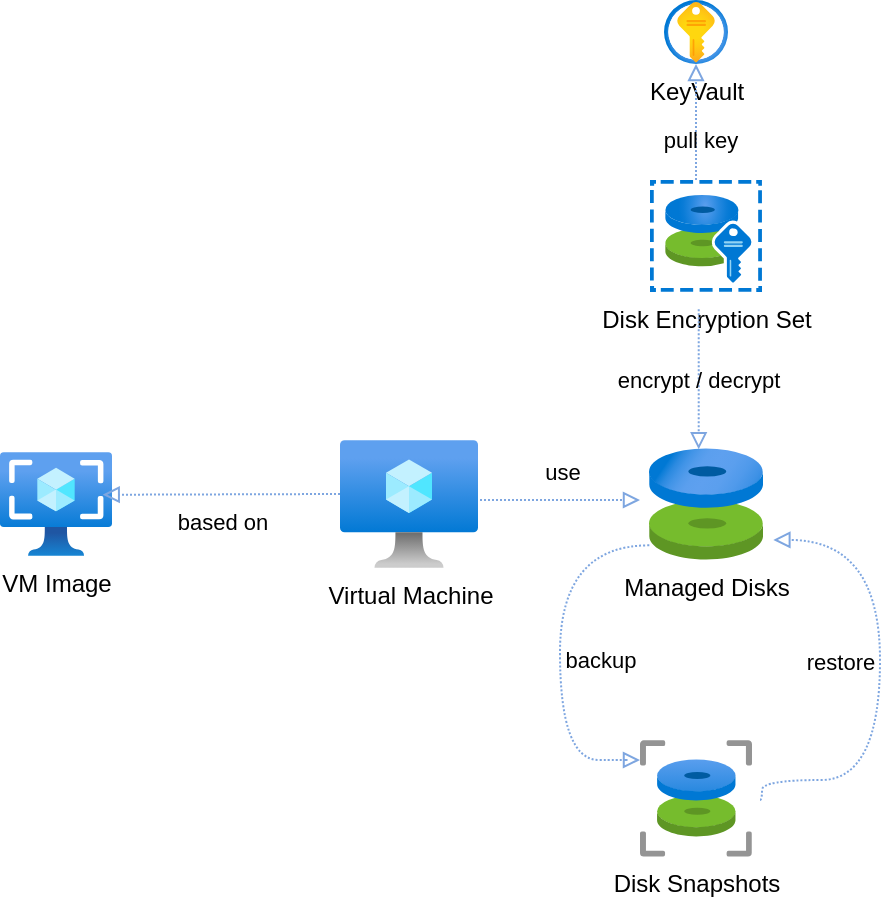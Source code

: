 <mxfile version="18.0.1" type="device" pages="7"><diagram id="AlJFwOoqN8zSp_zuk-aH" name="Machines &amp; Disks"><mxGraphModel dx="1102" dy="745" grid="1" gridSize="10" guides="1" tooltips="1" connect="1" arrows="1" fold="1" page="1" pageScale="1" pageWidth="827" pageHeight="1169" math="0" shadow="0"><root><mxCell id="0"/><mxCell id="1" parent="0"/><mxCell id="hnCvNbX3nzAIHAS6JhP3-1" value="Virtual Machine" style="aspect=fixed;html=1;points=[];align=center;image;fontSize=12;image=img/lib/azure2/compute/Virtual_Machine.svg;labelBackgroundColor=none;" vertex="1" parent="1"><mxGeometry x="230" y="330" width="69" height="64" as="geometry"/></mxCell><mxCell id="hnCvNbX3nzAIHAS6JhP3-2" value="Managed Disks" style="aspect=fixed;html=1;points=[];align=center;image;fontSize=12;image=img/lib/azure2/compute/Disks.svg;labelBackgroundColor=none;" vertex="1" parent="1"><mxGeometry x="384.5" y="334" width="57.0" height="56.0" as="geometry"/></mxCell><mxCell id="hnCvNbX3nzAIHAS6JhP3-3" value="Disk Snapshots" style="aspect=fixed;html=1;points=[];align=center;image;fontSize=12;image=img/lib/azure2/compute/Disks_Snapshots.svg;labelBackgroundColor=none;" vertex="1" parent="1"><mxGeometry x="380" y="480" width="56" height="58.47" as="geometry"/></mxCell><mxCell id="hnCvNbX3nzAIHAS6JhP3-4" value="VM Image" style="aspect=fixed;html=1;points=[];align=center;image;fontSize=12;image=img/lib/azure2/compute/Images.svg;labelBackgroundColor=none;" vertex="1" parent="1"><mxGeometry x="60" y="336.035" width="56" height="51.93" as="geometry"/></mxCell><mxCell id="hnCvNbX3nzAIHAS6JhP3-5" value="Disk Encryption Set" style="aspect=fixed;html=1;points=[];align=center;image;fontSize=12;image=img/lib/azure2/compute/Disk_Encryption_Sets.svg;labelBackgroundColor=none;" vertex="1" parent="1"><mxGeometry x="385" y="200" width="56" height="56" as="geometry"/></mxCell><mxCell id="p9rpUkNyCRN6HEzpy4bM-1" value="KeyVault" style="aspect=fixed;html=1;points=[];align=center;image;fontSize=12;image=img/lib/azure2/security/Key_Vaults.svg;labelBackgroundColor=none;" vertex="1" parent="1"><mxGeometry x="392" y="110" width="32" height="32" as="geometry"/></mxCell><mxCell id="p9rpUkNyCRN6HEzpy4bM-2" value="use" style="endArrow=block;html=1;rounded=0;dashed=1;labelBackgroundColor=none;strokeColor=#7EA6E0;endFill=0;dashPattern=1 1;" edge="1" parent="1"><mxGeometry x="0.007" y="14" width="50" height="50" relative="1" as="geometry"><mxPoint x="300" y="360" as="sourcePoint"/><mxPoint x="380" y="360" as="targetPoint"/><mxPoint as="offset"/></mxGeometry></mxCell><mxCell id="p9rpUkNyCRN6HEzpy4bM-3" value="based on" style="endArrow=block;html=1;rounded=0;dashed=1;labelBackgroundColor=none;strokeColor=#7EA6E0;entryX=0.917;entryY=0.411;entryDx=0;entryDy=0;entryPerimeter=0;endFill=0;dashPattern=1 1;" edge="1" parent="1" target="hnCvNbX3nzAIHAS6JhP3-4"><mxGeometry x="0.007" y="14" width="50" height="50" relative="1" as="geometry"><mxPoint x="230" y="357" as="sourcePoint"/><mxPoint x="395.355" y="363.992" as="targetPoint"/><mxPoint as="offset"/></mxGeometry></mxCell><mxCell id="p9rpUkNyCRN6HEzpy4bM-4" value="backup" style="endArrow=block;html=1;rounded=0;dashed=1;labelBackgroundColor=none;strokeColor=#7EA6E0;endFill=0;dashPattern=1 1;exitX=0.003;exitY=0.869;exitDx=0;exitDy=0;exitPerimeter=0;edgeStyle=orthogonalEdgeStyle;curved=1;" edge="1" parent="1" source="hnCvNbX3nzAIHAS6JhP3-2"><mxGeometry x="0.062" y="20" width="50" height="50" relative="1" as="geometry"><mxPoint x="310" y="370" as="sourcePoint"/><mxPoint x="380" y="490" as="targetPoint"/><mxPoint as="offset"/><Array as="points"><mxPoint x="340" y="383"/><mxPoint x="340" y="490"/><mxPoint x="379" y="490"/></Array></mxGeometry></mxCell><mxCell id="p9rpUkNyCRN6HEzpy4bM-6" value="restore" style="endArrow=block;html=1;rounded=0;dashed=1;labelBackgroundColor=none;strokeColor=#7EA6E0;endFill=0;dashPattern=1 1;edgeStyle=orthogonalEdgeStyle;curved=1;entryX=1.091;entryY=0.821;entryDx=0;entryDy=0;entryPerimeter=0;" edge="1" parent="1" target="hnCvNbX3nzAIHAS6JhP3-2"><mxGeometry x="0.062" y="20" width="50" height="50" relative="1" as="geometry"><mxPoint x="440" y="510" as="sourcePoint"/><mxPoint x="390" y="500" as="targetPoint"/><mxPoint as="offset"/><Array as="points"><mxPoint x="441" y="500"/><mxPoint x="500" y="500"/><mxPoint x="500" y="380"/></Array></mxGeometry></mxCell><mxCell id="p9rpUkNyCRN6HEzpy4bM-7" value="encrypt / decrypt" style="endArrow=block;html=1;rounded=0;dashed=1;labelBackgroundColor=none;strokeColor=#7EA6E0;endFill=0;dashPattern=1 1;exitX=0.435;exitY=1.155;exitDx=0;exitDy=0;exitPerimeter=0;entryX=0.436;entryY=0.012;entryDx=0;entryDy=0;entryPerimeter=0;" edge="1" parent="1" source="hnCvNbX3nzAIHAS6JhP3-5" target="hnCvNbX3nzAIHAS6JhP3-2"><mxGeometry x="0.009" width="50" height="50" relative="1" as="geometry"><mxPoint x="310" y="370" as="sourcePoint"/><mxPoint x="390" y="370" as="targetPoint"/><mxPoint as="offset"/></mxGeometry></mxCell><mxCell id="p9rpUkNyCRN6HEzpy4bM-8" value="pull key" style="endArrow=block;html=1;rounded=0;dashed=1;labelBackgroundColor=none;strokeColor=#7EA6E0;endFill=0;dashPattern=1 1;" edge="1" parent="1" target="p9rpUkNyCRN6HEzpy4bM-1"><mxGeometry x="-0.31" y="-2" width="50" height="50" relative="1" as="geometry"><mxPoint x="408" y="200" as="sourcePoint"/><mxPoint x="419.352" y="344.672" as="targetPoint"/><mxPoint as="offset"/></mxGeometry></mxCell></root></mxGraphModel></diagram><diagram id="hPOF9P4C76UPK2ioMCcm" name="VMSS"><mxGraphModel dx="1102" dy="745" grid="1" gridSize="10" guides="1" tooltips="1" connect="1" arrows="1" fold="1" page="1" pageScale="1" pageWidth="827" pageHeight="1169" math="0" shadow="0"><root><mxCell id="MSSyYB8Ju-lk_l0VlIaj-0"/><mxCell id="MSSyYB8Ju-lk_l0VlIaj-1" parent="MSSyYB8Ju-lk_l0VlIaj-0"/><mxCell id="rBdqpT-B_3Ch8QZ4KaXC-1" value="" style="rounded=1;whiteSpace=wrap;html=1;labelBackgroundColor=none;" vertex="1" parent="MSSyYB8Ju-lk_l0VlIaj-1"><mxGeometry x="255" y="280" width="310" height="190" as="geometry"/></mxCell><mxCell id="rBdqpT-B_3Ch8QZ4KaXC-0" value="Virtiual Machine Scale Set" style="aspect=fixed;html=1;points=[];align=center;image;fontSize=12;image=img/lib/azure2/compute/VM_Scale_Sets.svg;labelBackgroundColor=none;" vertex="1" parent="MSSyYB8Ju-lk_l0VlIaj-1"><mxGeometry x="380" y="260" width="68" height="68" as="geometry"/></mxCell><mxCell id="rBdqpT-B_3Ch8QZ4KaXC-2" value="" style="aspect=fixed;html=1;points=[];align=center;image;fontSize=12;image=img/lib/azure2/compute/Virtual_Machine.svg;labelBackgroundColor=none;" vertex="1" parent="MSSyYB8Ju-lk_l0VlIaj-1"><mxGeometry x="300" y="380" width="32" height="29.68" as="geometry"/></mxCell><mxCell id="rBdqpT-B_3Ch8QZ4KaXC-3" value="" style="aspect=fixed;html=1;points=[];align=center;image;fontSize=12;image=img/lib/azure2/compute/Virtual_Machine.svg;labelBackgroundColor=none;" vertex="1" parent="MSSyYB8Ju-lk_l0VlIaj-1"><mxGeometry x="348" y="380" width="32" height="29.68" as="geometry"/></mxCell><mxCell id="rBdqpT-B_3Ch8QZ4KaXC-4" value="" style="aspect=fixed;html=1;points=[];align=center;image;fontSize=12;image=img/lib/azure2/compute/Virtual_Machine.svg;labelBackgroundColor=none;" vertex="1" parent="MSSyYB8Ju-lk_l0VlIaj-1"><mxGeometry x="397.5" y="380" width="32" height="29.68" as="geometry"/></mxCell><mxCell id="rBdqpT-B_3Ch8QZ4KaXC-5" value="" style="aspect=fixed;html=1;points=[];align=center;image;fontSize=12;image=img/lib/azure2/compute/Virtual_Machine.svg;labelBackgroundColor=none;" vertex="1" parent="MSSyYB8Ju-lk_l0VlIaj-1"><mxGeometry x="448" y="380" width="32" height="29.68" as="geometry"/></mxCell><mxCell id="rBdqpT-B_3Ch8QZ4KaXC-6" value="" style="aspect=fixed;html=1;points=[];align=center;image;fontSize=12;image=img/lib/azure2/compute/Virtual_Machine.svg;labelBackgroundColor=none;" vertex="1" parent="MSSyYB8Ju-lk_l0VlIaj-1"><mxGeometry x="500" y="380" width="32" height="29.68" as="geometry"/></mxCell><mxCell id="rBdqpT-B_3Ch8QZ4KaXC-7" value="" style="rounded=0;whiteSpace=wrap;html=1;labelBackgroundColor=none;gradientColor=#ffffff;gradientDirection=west;glass=0;opacity=75;strokeColor=none;" vertex="1" parent="MSSyYB8Ju-lk_l0VlIaj-1"><mxGeometry x="491" y="364.84" width="50" height="60" as="geometry"/></mxCell><mxCell id="rBdqpT-B_3Ch8QZ4KaXC-8" value="" style="rounded=0;whiteSpace=wrap;html=1;labelBackgroundColor=none;gradientColor=#ffffff;gradientDirection=west;glass=0;opacity=50;strokeColor=none;" vertex="1" parent="MSSyYB8Ju-lk_l0VlIaj-1"><mxGeometry x="439" y="364.84" width="50" height="60" as="geometry"/></mxCell><mxCell id="rBdqpT-B_3Ch8QZ4KaXC-9" value="" style="rounded=0;whiteSpace=wrap;html=1;labelBackgroundColor=none;gradientColor=#ffffff;gradientDirection=west;glass=0;opacity=25;strokeColor=none;" vertex="1" parent="MSSyYB8Ju-lk_l0VlIaj-1"><mxGeometry x="389" y="364.84" width="50" height="60" as="geometry"/></mxCell></root></mxGraphModel></diagram><diagram id="dVQkx0MImiXxsRLKcVAS" name="Seite-2"><mxGraphModel dx="1102" dy="745" grid="1" gridSize="10" guides="1" tooltips="1" connect="1" arrows="1" fold="1" page="1" pageScale="1" pageWidth="827" pageHeight="1169" math="0" shadow="0"><root><mxCell id="al85wEkAMAt-F4a5yZT2-0"/><mxCell id="al85wEkAMAt-F4a5yZT2-1" parent="al85wEkAMAt-F4a5yZT2-0"/><mxCell id="BIHXUz1o1aEnXnlqsDiv-0" value="Corporate Network" style="rounded=0;whiteSpace=wrap;html=1;fillColor=none;verticalAlign=top;" parent="al85wEkAMAt-F4a5yZT2-1" vertex="1"><mxGeometry x="35" y="140" width="210" height="280" as="geometry"/></mxCell><mxCell id="al85wEkAMAt-F4a5yZT2-3" value="Azure Network" style="rounded=0;whiteSpace=wrap;html=1;fillColor=none;verticalAlign=top;" parent="al85wEkAMAt-F4a5yZT2-1" vertex="1"><mxGeometry x="420" y="140" width="340" height="280" as="geometry"/></mxCell><mxCell id="al85wEkAMAt-F4a5yZT2-5" value="Corporate&lt;br&gt;Servers" style="aspect=fixed;html=1;points=[];align=center;image;fontSize=12;image=img/lib/azure2/general/Server_Farm.svg;fillColor=none;" parent="al85wEkAMAt-F4a5yZT2-1" vertex="1"><mxGeometry x="563.5" y="270" width="44" height="44" as="geometry"/></mxCell><mxCell id="cFOURKlUTQitixgSGyvb-0" value="VNet A" style="rounded=1;whiteSpace=wrap;html=1;dashed=1;arcSize=0;labelPosition=center;verticalLabelPosition=bottom;align=center;verticalAlign=top;dashPattern=1 1;strokeColor=#7EA6E0;strokeWidth=2;" parent="al85wEkAMAt-F4a5yZT2-1" vertex="1"><mxGeometry x="480" y="210" width="240" height="150" as="geometry"/></mxCell><mxCell id="cFOURKlUTQitixgSGyvb-1" value="" style="aspect=fixed;html=1;points=[];align=center;image;fontSize=12;image=img/lib/azure2/networking/Virtual_Networks.svg;imageBackground=#ffffff;" parent="al85wEkAMAt-F4a5yZT2-1" vertex="1"><mxGeometry x="670" y="200" width="33.5" height="20" as="geometry"/></mxCell><mxCell id="cFOURKlUTQitixgSGyvb-2" value="Subnet A1" style="rounded=0;whiteSpace=wrap;html=1;dashed=1;verticalAlign=top;labelPosition=center;verticalLabelPosition=bottom;align=center;fillColor=#f5f5f5;strokeColor=#666666;fontColor=#333333;" parent="al85wEkAMAt-F4a5yZT2-1" vertex="1"><mxGeometry x="583.5" y="235" width="120" height="90" as="geometry"/></mxCell><mxCell id="cFOURKlUTQitixgSGyvb-3" value="Virtual Machine" style="aspect=fixed;html=1;points=[];align=center;image;fontSize=12;image=img/lib/azure2/compute/Virtual_Machine.svg;dashed=1;dashPattern=1 1;strokeColor=#7EA6E0;strokeWidth=2;labelBorderColor=none;labelBackgroundColor=none;" parent="al85wEkAMAt-F4a5yZT2-1" vertex="1"><mxGeometry x="626.64" y="264.36" width="33.72" height="31.27" as="geometry"/></mxCell><mxCell id="cFOURKlUTQitixgSGyvb-5" value="VPN Gateway" style="aspect=fixed;html=1;points=[];align=center;image;fontSize=12;image=img/lib/mscae/VPN_Gateway.svg;fillColor=none;" parent="al85wEkAMAt-F4a5yZT2-1" vertex="1"><mxGeometry x="460" y="260.55" width="35" height="38.89" as="geometry"/></mxCell><mxCell id="cFOURKlUTQitixgSGyvb-13" value="" style="endArrow=classic;html=1;strokeWidth=1;startArrow=classic;startFill=1;exitX=0.99;exitY=0.723;exitDx=0;exitDy=0;exitPerimeter=0;" parent="al85wEkAMAt-F4a5yZT2-1" source="M4kaKL9a9OXUqXt6ByA4-2" edge="1"><mxGeometry width="50" height="50" relative="1" as="geometry"><mxPoint x="200" y="251" as="sourcePoint"/><mxPoint x="460" y="288" as="targetPoint"/><Array as="points"/></mxGeometry></mxCell><mxCell id="cFOURKlUTQitixgSGyvb-15" value="S2S VPN Tunnel" style="aspect=fixed;perimeter=ellipsePerimeter;html=1;align=center;shadow=0;dashed=0;spacingTop=3;image;image=img/lib/active_directory/tunnel.svg;fillColor=#999999;verticalAlign=bottom;labelPosition=center;verticalLabelPosition=top;" parent="al85wEkAMAt-F4a5yZT2-1" vertex="1"><mxGeometry x="311" y="283" width="50" height="10" as="geometry"/></mxCell><mxCell id="cFOURKlUTQitixgSGyvb-25" value="" style="aspect=fixed;perimeter=ellipsePerimeter;html=1;align=center;shadow=0;dashed=0;spacingTop=3;image;image=img/lib/active_directory/internet_cloud.svg;fillColor=#999999;" parent="al85wEkAMAt-F4a5yZT2-1" vertex="1"><mxGeometry x="311" y="220" width="50" height="31.5" as="geometry"/></mxCell><mxCell id="M4kaKL9a9OXUqXt6ByA4-0" value="Corporate Servers" style="aspect=fixed;html=1;points=[];align=center;image;fontSize=12;image=img/lib/azure2/general/Server_Farm.svg;fillColor=#999999;" parent="al85wEkAMAt-F4a5yZT2-1" vertex="1"><mxGeometry x="118.14" y="308" width="52" height="52" as="geometry"/></mxCell><mxCell id="M4kaKL9a9OXUqXt6ByA4-1" value="Coporate Users" style="aspect=fixed;html=1;points=[];align=center;image;fontSize=12;image=img/lib/azure2/identity/Groups.svg;fillColor=#999999;" parent="al85wEkAMAt-F4a5yZT2-1" vertex="1"><mxGeometry x="118.14" y="184" width="43.71" height="36" as="geometry"/></mxCell><mxCell id="M4kaKL9a9OXUqXt6ByA4-2" value="Corporate Gateway" style="aspect=fixed;html=1;points=[];align=center;image;fontSize=12;image=img/lib/mscae/VPN_Gateway.svg;fillColor=none;" parent="al85wEkAMAt-F4a5yZT2-1" vertex="1"><mxGeometry x="230" y="260.55" width="35" height="38.89" as="geometry"/></mxCell></root></mxGraphModel></diagram><diagram id="wLcxKhwAZbDCIShOAtGZ" name="Seite-3"><mxGraphModel dx="1102" dy="745" grid="1" gridSize="10" guides="1" tooltips="1" connect="1" arrows="1" fold="1" page="1" pageScale="1" pageWidth="827" pageHeight="1169" math="0" shadow="0"><root><mxCell id="jI1IncW3UWcbACFL8NrH-0"/><mxCell id="jI1IncW3UWcbACFL8NrH-1" parent="jI1IncW3UWcbACFL8NrH-0"/><mxCell id="jI1IncW3UWcbACFL8NrH-2" value="" style="endArrow=classic;html=1;strokeWidth=1;edgeStyle=orthogonalEdgeStyle;startArrow=classic;startFill=1;entryX=0;entryY=0.838;entryDx=0;entryDy=0;entryPerimeter=0;" parent="jI1IncW3UWcbACFL8NrH-1" target="jI1IncW3UWcbACFL8NrH-9" edge="1"><mxGeometry width="50" height="50" relative="1" as="geometry"><mxPoint x="140" y="330" as="sourcePoint"/><mxPoint x="410" y="355" as="targetPoint"/><Array as="points"><mxPoint x="300" y="330"/><mxPoint x="300" y="289"/></Array></mxGeometry></mxCell><mxCell id="jI1IncW3UWcbACFL8NrH-3" value="Azure Network" style="rounded=0;whiteSpace=wrap;html=1;fillColor=none;verticalAlign=top;" parent="jI1IncW3UWcbACFL8NrH-1" vertex="1"><mxGeometry x="360" y="140" width="340" height="280" as="geometry"/></mxCell><mxCell id="jI1IncW3UWcbACFL8NrH-4" value="Corporate&lt;br&gt;Servers" style="aspect=fixed;html=1;points=[];align=center;image;fontSize=12;image=img/lib/azure2/general/Server_Farm.svg;fillColor=none;" parent="jI1IncW3UWcbACFL8NrH-1" vertex="1"><mxGeometry x="503.5" y="270" width="44" height="44" as="geometry"/></mxCell><mxCell id="jI1IncW3UWcbACFL8NrH-5" value="VNet A" style="rounded=1;whiteSpace=wrap;html=1;dashed=1;arcSize=0;labelPosition=center;verticalLabelPosition=bottom;align=center;verticalAlign=top;dashPattern=1 1;strokeColor=#7EA6E0;strokeWidth=2;" parent="jI1IncW3UWcbACFL8NrH-1" vertex="1"><mxGeometry x="420" y="210" width="240" height="150" as="geometry"/></mxCell><mxCell id="jI1IncW3UWcbACFL8NrH-6" value="" style="aspect=fixed;html=1;points=[];align=center;image;fontSize=12;image=img/lib/azure2/networking/Virtual_Networks.svg;imageBackground=#ffffff;" parent="jI1IncW3UWcbACFL8NrH-1" vertex="1"><mxGeometry x="610" y="200" width="33.5" height="20" as="geometry"/></mxCell><mxCell id="jI1IncW3UWcbACFL8NrH-7" value="Subnet A1" style="rounded=0;whiteSpace=wrap;html=1;dashed=1;verticalAlign=top;labelPosition=center;verticalLabelPosition=bottom;align=center;fillColor=#f5f5f5;strokeColor=#666666;fontColor=#333333;" parent="jI1IncW3UWcbACFL8NrH-1" vertex="1"><mxGeometry x="523.5" y="235" width="120" height="90" as="geometry"/></mxCell><mxCell id="jI1IncW3UWcbACFL8NrH-8" value="Virtual Machine" style="aspect=fixed;html=1;points=[];align=center;image;fontSize=12;image=img/lib/azure2/compute/Virtual_Machine.svg;dashed=1;dashPattern=1 1;strokeColor=#7EA6E0;strokeWidth=2;labelBorderColor=none;labelBackgroundColor=none;" parent="jI1IncW3UWcbACFL8NrH-1" vertex="1"><mxGeometry x="566.64" y="264.36" width="33.72" height="31.27" as="geometry"/></mxCell><mxCell id="jI1IncW3UWcbACFL8NrH-9" value="VPN Gateway" style="aspect=fixed;html=1;points=[];align=center;image;fontSize=12;image=img/lib/mscae/VPN_Gateway.svg;fillColor=none;" parent="jI1IncW3UWcbACFL8NrH-1" vertex="1"><mxGeometry x="400" y="256.74" width="35" height="38.89" as="geometry"/></mxCell><mxCell id="jI1IncW3UWcbACFL8NrH-10" value="" style="endArrow=classic;html=1;strokeWidth=1;edgeStyle=orthogonalEdgeStyle;startArrow=classic;startFill=1;" parent="jI1IncW3UWcbACFL8NrH-1" target="jI1IncW3UWcbACFL8NrH-9" edge="1"><mxGeometry width="50" height="50" relative="1" as="geometry"><mxPoint x="140" y="251" as="sourcePoint"/><mxPoint x="370" y="330" as="targetPoint"/><Array as="points"><mxPoint x="300" y="251"/><mxPoint x="300" y="276"/></Array></mxGeometry></mxCell><mxCell id="jI1IncW3UWcbACFL8NrH-11" value="P2S IKEv2 Tunnel" style="aspect=fixed;perimeter=ellipsePerimeter;html=1;align=center;shadow=0;dashed=0;spacingTop=3;image;image=img/lib/active_directory/tunnel.svg;fillColor=#999999;verticalAlign=bottom;labelPosition=center;verticalLabelPosition=top;" parent="jI1IncW3UWcbACFL8NrH-1" vertex="1"><mxGeometry x="214" y="246" width="50" height="10" as="geometry"/></mxCell><mxCell id="jI1IncW3UWcbACFL8NrH-12" value="P2S IKEv2 Tunnel" style="aspect=fixed;perimeter=ellipsePerimeter;html=1;align=center;shadow=0;dashed=0;spacingTop=3;image;image=img/lib/active_directory/tunnel.svg;fillColor=#999999;verticalAlign=bottom;labelPosition=center;verticalLabelPosition=top;" parent="jI1IncW3UWcbACFL8NrH-1" vertex="1"><mxGeometry x="217" y="326" width="50" height="10" as="geometry"/></mxCell><mxCell id="jI1IncW3UWcbACFL8NrH-13" value="VPN Client on Bob's laptop" style="pointerEvents=1;shadow=0;dashed=0;html=1;strokeColor=none;fillColor=#505050;labelPosition=center;verticalLabelPosition=bottom;verticalAlign=top;outlineConnect=0;align=center;shape=mxgraph.office.devices.laptop;" parent="jI1IncW3UWcbACFL8NrH-1" vertex="1"><mxGeometry x="70" y="234" width="58" height="34" as="geometry"/></mxCell><mxCell id="jI1IncW3UWcbACFL8NrH-14" value="VPN Client on Alice's laptop" style="pointerEvents=1;shadow=0;dashed=0;html=1;strokeColor=none;fillColor=#505050;labelPosition=center;verticalLabelPosition=bottom;verticalAlign=top;outlineConnect=0;align=center;shape=mxgraph.office.devices.laptop;" parent="jI1IncW3UWcbACFL8NrH-1" vertex="1"><mxGeometry x="70" y="314" width="58" height="34" as="geometry"/></mxCell><mxCell id="jI1IncW3UWcbACFL8NrH-15" value="" style="aspect=fixed;perimeter=ellipsePerimeter;html=1;align=center;shadow=0;dashed=0;spacingTop=3;image;image=img/lib/active_directory/internet_cloud.svg;fillColor=#999999;" parent="jI1IncW3UWcbACFL8NrH-1" vertex="1"><mxGeometry x="214" y="268" width="50" height="31.5" as="geometry"/></mxCell></root></mxGraphModel></diagram><diagram id="mfnIdDkx_2x3eIG_uUYu" name="Seite-4"><mxGraphModel dx="1102" dy="745" grid="1" gridSize="10" guides="1" tooltips="1" connect="1" arrows="1" fold="1" page="1" pageScale="1" pageWidth="827" pageHeight="1169" math="0" shadow="0"><root><mxCell id="4uISjntRYtsdQOHysojk-0"/><mxCell id="4uISjntRYtsdQOHysojk-1" parent="4uISjntRYtsdQOHysojk-0"/><mxCell id="oAkXVuwDPGDREQTN-6UF-6" value="" style="endArrow=none;html=1;strokeColor=#6c8ebf;strokeWidth=14;fontSize=11;fillColor=#dae8fc;" parent="4uISjntRYtsdQOHysojk-1" edge="1"><mxGeometry width="50" height="50" relative="1" as="geometry"><mxPoint x="450" y="283.86" as="sourcePoint"/><mxPoint x="520" y="283.86" as="targetPoint"/></mxGeometry></mxCell><mxCell id="oAkXVuwDPGDREQTN-6UF-3" value="" style="endArrow=none;html=1;strokeColor=#6c8ebf;strokeWidth=14;fontSize=11;fillColor=#dae8fc;" parent="4uISjntRYtsdQOHysojk-1" edge="1"><mxGeometry width="50" height="50" relative="1" as="geometry"><mxPoint x="250" y="283.86" as="sourcePoint"/><mxPoint x="320" y="283.86" as="targetPoint"/></mxGeometry></mxCell><mxCell id="oAkXVuwDPGDREQTN-6UF-2" value="" style="endArrow=classic;startArrow=classic;html=1;strokeColor=#000000;strokeWidth=1;fontSize=11;entryX=0;entryY=0.75;entryDx=0;entryDy=0;" parent="4uISjntRYtsdQOHysojk-1" target="4uISjntRYtsdQOHysojk-21" edge="1"><mxGeometry width="50" height="50" relative="1" as="geometry"><mxPoint x="350" y="294" as="sourcePoint"/><mxPoint x="270" y="530" as="targetPoint"/></mxGeometry></mxCell><mxCell id="oAkXVuwDPGDREQTN-6UF-1" value="" style="endArrow=classic;startArrow=classic;html=1;strokeColor=#000000;strokeWidth=1;fontSize=11;exitX=1;exitY=0.25;exitDx=0;exitDy=0;entryX=0;entryY=0.25;entryDx=0;entryDy=0;" parent="4uISjntRYtsdQOHysojk-1" source="4uISjntRYtsdQOHysojk-19" target="4uISjntRYtsdQOHysojk-21" edge="1"><mxGeometry width="50" height="50" relative="1" as="geometry"><mxPoint x="560" y="460" as="sourcePoint"/><mxPoint x="610" y="410" as="targetPoint"/></mxGeometry></mxCell><mxCell id="4uISjntRYtsdQOHysojk-2" value="Corporate Network" style="rounded=0;whiteSpace=wrap;html=1;fillColor=none;verticalAlign=top;" parent="4uISjntRYtsdQOHysojk-1" vertex="1"><mxGeometry x="35" y="140" width="210" height="280" as="geometry"/></mxCell><mxCell id="4uISjntRYtsdQOHysojk-3" value="Azure Network" style="rounded=0;whiteSpace=wrap;html=1;fillColor=none;verticalAlign=top;" parent="4uISjntRYtsdQOHysojk-1" vertex="1"><mxGeometry x="490" y="140" width="270" height="280" as="geometry"/></mxCell><mxCell id="4uISjntRYtsdQOHysojk-5" value="VNet A" style="rounded=1;whiteSpace=wrap;html=1;dashed=1;arcSize=0;labelPosition=center;verticalLabelPosition=bottom;align=center;verticalAlign=top;dashPattern=1 1;strokeColor=#7EA6E0;strokeWidth=2;" parent="4uISjntRYtsdQOHysojk-1" vertex="1"><mxGeometry x="630" y="214.36" width="120.94" height="150" as="geometry"/></mxCell><mxCell id="4uISjntRYtsdQOHysojk-6" value="" style="aspect=fixed;html=1;points=[];align=center;image;fontSize=12;image=img/lib/azure2/networking/Virtual_Networks.svg;imageBackground=#ffffff;" parent="4uISjntRYtsdQOHysojk-1" vertex="1"><mxGeometry x="700.94" y="204.36" width="33.5" height="20" as="geometry"/></mxCell><mxCell id="4uISjntRYtsdQOHysojk-7" value="Subnet A1" style="rounded=0;whiteSpace=wrap;html=1;dashed=1;verticalAlign=top;labelPosition=center;verticalLabelPosition=bottom;align=center;fillColor=#f5f5f5;strokeColor=#666666;fontColor=#333333;" parent="4uISjntRYtsdQOHysojk-1" vertex="1"><mxGeometry x="644.44" y="239.36" width="90" height="90" as="geometry"/></mxCell><mxCell id="4uISjntRYtsdQOHysojk-8" value="Virtual Machine" style="aspect=fixed;html=1;points=[];align=center;image;fontSize=12;image=img/lib/azure2/compute/Virtual_Machine.svg;dashed=1;dashPattern=1 1;strokeColor=#7EA6E0;strokeWidth=2;labelBorderColor=none;labelBackgroundColor=none;" parent="4uISjntRYtsdQOHysojk-1" vertex="1"><mxGeometry x="672.02" y="268.72" width="33.72" height="31.27" as="geometry"/></mxCell><mxCell id="4uISjntRYtsdQOHysojk-11" value="" style="aspect=fixed;perimeter=ellipsePerimeter;html=1;align=center;shadow=0;dashed=0;spacingTop=3;image;image=img/lib/active_directory/tunnel.svg;fillColor=#999999;verticalAlign=bottom;labelPosition=center;verticalLabelPosition=top;" parent="4uISjntRYtsdQOHysojk-1" vertex="1"><mxGeometry x="355" y="270" width="50" height="10" as="geometry"/></mxCell><mxCell id="4uISjntRYtsdQOHysojk-13" value="Corporate Servers" style="aspect=fixed;html=1;points=[];align=center;image;fontSize=12;image=img/lib/azure2/general/Server_Farm.svg;fillColor=#999999;" parent="4uISjntRYtsdQOHysojk-1" vertex="1"><mxGeometry x="118.14" y="288" width="52" height="52" as="geometry"/></mxCell><mxCell id="4uISjntRYtsdQOHysojk-14" value="Coporate Users" style="aspect=fixed;html=1;points=[];align=center;image;fontSize=12;image=img/lib/azure2/identity/Groups.svg;fillColor=#999999;" parent="4uISjntRYtsdQOHysojk-1" vertex="1"><mxGeometry x="118.14" y="203.36" width="43.71" height="36" as="geometry"/></mxCell><mxCell id="4uISjntRYtsdQOHysojk-17" value="ExpressRoute &lt;br&gt;Location" style="rounded=1;whiteSpace=wrap;html=1;fillColor=none;labelPosition=center;verticalLabelPosition=top;align=center;verticalAlign=bottom;" parent="4uISjntRYtsdQOHysojk-1" vertex="1"><mxGeometry x="290" y="242.5" width="180" height="85" as="geometry"/></mxCell><mxCell id="4uISjntRYtsdQOHysojk-18" value="Express&lt;br&gt;Route &lt;br&gt;Circuit" style="aspect=fixed;html=1;points=[];align=center;image;fontSize=12;image=img/lib/azure2/networking/ExpressRoute_Circuits.svg;fillColor=none;" parent="4uISjntRYtsdQOHysojk-1" vertex="1"><mxGeometry x="510" y="270" width="29.06" height="26.57" as="geometry"/></mxCell><mxCell id="4uISjntRYtsdQOHysojk-19" value="Partner Edge" style="rounded=1;whiteSpace=wrap;html=1;strokeColor=#666666;fontColor=#333333;fillColor=#E6E6E6;" parent="4uISjntRYtsdQOHysojk-1" vertex="1"><mxGeometry x="302" y="264.36" width="49.06" height="40" as="geometry"/></mxCell><mxCell id="4uISjntRYtsdQOHysojk-21" value="Azure Edge" style="rounded=1;whiteSpace=wrap;html=1;strokeColor=#666666;fontColor=#333333;fillColor=#E6E6E6;" parent="4uISjntRYtsdQOHysojk-1" vertex="1"><mxGeometry x="408" y="264.36" width="49.06" height="40" as="geometry"/></mxCell><mxCell id="4uISjntRYtsdQOHysojk-22" value="" style="aspect=fixed;perimeter=ellipsePerimeter;html=1;align=center;shadow=0;dashed=0;spacingTop=3;image;image=img/lib/active_directory/tunnel.svg;fillColor=#999999;verticalAlign=bottom;labelPosition=center;verticalLabelPosition=top;" parent="4uISjntRYtsdQOHysojk-1" vertex="1"><mxGeometry x="355" y="288" width="50" height="10" as="geometry"/></mxCell><mxCell id="4uISjntRYtsdQOHysojk-25" value="Corporate&lt;br style=&quot;font-size: 11px;&quot;&gt;Edge" style="rounded=1;whiteSpace=wrap;html=1;strokeColor=#666666;fontColor=#333333;fillColor=#E6E6E6;fontSize=11;" parent="4uISjntRYtsdQOHysojk-1" vertex="1"><mxGeometry x="220" y="265" width="49.06" height="40" as="geometry"/></mxCell><mxCell id="oAkXVuwDPGDREQTN-6UF-0" value="Peering" style="endArrow=classic;html=1;startArrow=classic;startFill=1;strokeColor=#97D077;strokeWidth=2;" parent="4uISjntRYtsdQOHysojk-1" source="4uISjntRYtsdQOHysojk-18" edge="1"><mxGeometry width="50" height="50" relative="1" as="geometry"><mxPoint x="570" y="287.649" as="sourcePoint"/><mxPoint x="630" y="284" as="targetPoint"/></mxGeometry></mxCell><mxCell id="oAkXVuwDPGDREQTN-6UF-4" value="" style="endArrow=classic;startArrow=classic;html=1;strokeColor=#000000;strokeWidth=1;fontSize=11;" parent="4uISjntRYtsdQOHysojk-1" target="4uISjntRYtsdQOHysojk-14" edge="1"><mxGeometry width="50" height="50" relative="1" as="geometry"><mxPoint x="220" y="270" as="sourcePoint"/><mxPoint x="610" y="410" as="targetPoint"/></mxGeometry></mxCell><mxCell id="oAkXVuwDPGDREQTN-6UF-5" value="" style="endArrow=classic;startArrow=classic;html=1;strokeColor=#000000;strokeWidth=1;fontSize=11;" parent="4uISjntRYtsdQOHysojk-1" target="4uISjntRYtsdQOHysojk-13" edge="1"><mxGeometry width="50" height="50" relative="1" as="geometry"><mxPoint x="220" y="290" as="sourcePoint"/><mxPoint x="171.85" y="244.647" as="targetPoint"/></mxGeometry></mxCell></root></mxGraphModel></diagram><diagram id="RbInmAuLHaOAqNLU2P0r" name="Seite-5"><mxGraphModel dx="1102" dy="745" grid="1" gridSize="10" guides="1" tooltips="1" connect="1" arrows="1" fold="1" page="1" pageScale="1" pageWidth="827" pageHeight="1169" math="0" shadow="0"><root><mxCell id="pqCNFPMG5v24F0W2GnKY-0"/><mxCell id="pqCNFPMG5v24F0W2GnKY-1" parent="pqCNFPMG5v24F0W2GnKY-0"/><mxCell id="pqCNFPMG5v24F0W2GnKY-2" value="Resource Group" style="fontStyle=0;verticalAlign=top;align=center;spacingTop=-2;fillColor=none;rounded=0;whiteSpace=wrap;html=1;strokeColor=#919191;strokeWidth=2;dashed=1;container=1;collapsible=0;expand=0;recursiveResize=0;" parent="pqCNFPMG5v24F0W2GnKY-1" vertex="1"><mxGeometry x="310" y="280" width="200" height="210" as="geometry"/></mxCell><mxCell id="YGOYFb7_OLFf542gau8e-0" value="Virtual Machine" style="aspect=fixed;html=1;points=[];align=center;image;fontSize=12;image=img/lib/azure2/compute/Virtual_Machine.svg;" parent="pqCNFPMG5v24F0W2GnKY-2" vertex="1"><mxGeometry x="40" y="60" width="36" height="33.38" as="geometry"/></mxCell><mxCell id="YGOYFb7_OLFf542gau8e-1" value="VNet" style="aspect=fixed;html=1;points=[];align=center;image;fontSize=12;image=img/lib/azure2/networking/Virtual_Networks.svg;" parent="pqCNFPMG5v24F0W2GnKY-2" vertex="1"><mxGeometry x="130" y="65.98" width="36" height="21.42" as="geometry"/></mxCell><mxCell id="YGOYFb7_OLFf542gau8e-2" value="Application&lt;br&gt;Gateway" style="aspect=fixed;html=1;points=[];align=center;image;fontSize=12;image=img/lib/azure2/networking/Application_Gateways.svg;" parent="pqCNFPMG5v24F0W2GnKY-2" vertex="1"><mxGeometry x="40" y="130" width="36" height="36" as="geometry"/></mxCell><mxCell id="YGOYFb7_OLFf542gau8e-3" value="Storage&lt;br&gt;Account" style="aspect=fixed;html=1;points=[];align=center;image;fontSize=12;image=img/lib/azure2/storage/Storage_Accounts.svg;" parent="pqCNFPMG5v24F0W2GnKY-2" vertex="1"><mxGeometry x="130" y="130" width="36" height="28.8" as="geometry"/></mxCell><mxCell id="pqCNFPMG5v24F0W2GnKY-3" value="" style="sketch=0;aspect=fixed;html=1;points=[];align=center;image;fontSize=12;image=img/lib/mscae/ResourceGroup.svg;" parent="pqCNFPMG5v24F0W2GnKY-1" vertex="1"><mxGeometry x="460" y="264" width="36" height="28.8" as="geometry"/></mxCell></root></mxGraphModel></diagram><diagram id="GJTIlLjp--8qeHaz457d" name="Seite-6"><mxGraphModel dx="1102" dy="745" grid="1" gridSize="10" guides="1" tooltips="1" connect="1" arrows="1" fold="1" page="1" pageScale="1" pageWidth="827" pageHeight="1169" math="0" shadow="0"><root><mxCell id="QtIG6ofQPaQYexRlMLpP-0"/><mxCell id="QtIG6ofQPaQYexRlMLpP-1" parent="QtIG6ofQPaQYexRlMLpP-0"/><mxCell id="QtIG6ofQPaQYexRlMLpP-3" value="VNet A" style="rounded=1;whiteSpace=wrap;html=1;dashed=1;arcSize=0;labelPosition=center;verticalLabelPosition=bottom;align=center;verticalAlign=top;dashPattern=1 1;strokeColor=#7EA6E0;strokeWidth=2;" parent="QtIG6ofQPaQYexRlMLpP-1" vertex="1"><mxGeometry x="100" y="210" width="390" height="200" as="geometry"/></mxCell><mxCell id="QtIG6ofQPaQYexRlMLpP-4" value="" style="aspect=fixed;html=1;points=[];align=center;image;fontSize=12;image=img/lib/azure2/networking/Virtual_Networks.svg;imageBackground=#ffffff;" parent="QtIG6ofQPaQYexRlMLpP-1" vertex="1"><mxGeometry x="440" y="200" width="33.5" height="20" as="geometry"/></mxCell><mxCell id="QtIG6ofQPaQYexRlMLpP-7" value="Subnet 1" style="rounded=0;whiteSpace=wrap;html=1;dashed=1;verticalAlign=top;labelPosition=center;verticalLabelPosition=bottom;align=center;fillColor=#f5f5f5;strokeColor=#666666;fontColor=#333333;" parent="QtIG6ofQPaQYexRlMLpP-1" vertex="1"><mxGeometry x="140" y="290" width="120" height="90" as="geometry"/></mxCell><mxCell id="QtIG6ofQPaQYexRlMLpP-14" value="Subnet 2" style="rounded=0;whiteSpace=wrap;html=1;dashed=1;verticalAlign=top;labelPosition=center;verticalLabelPosition=bottom;align=center;fillColor=#f5f5f5;strokeColor=#666666;fontColor=#333333;" parent="QtIG6ofQPaQYexRlMLpP-1" vertex="1"><mxGeometry x="300" y="290" width="120" height="90" as="geometry"/></mxCell><mxCell id="MTfpgzoi6W5wYF-iQ-JP-2" value="NAT Gateway" style="aspect=fixed;html=1;points=[];align=center;image;fontSize=12;image=img/lib/azure2/networking/NAT.svg;" parent="QtIG6ofQPaQYexRlMLpP-1" vertex="1"><mxGeometry x="342" y="220" width="36" height="36" as="geometry"/></mxCell><mxCell id="MTfpgzoi6W5wYF-iQ-JP-3" value="Virtual Machine&amp;nbsp;&lt;br&gt;with Public IP" style="aspect=fixed;html=1;points=[];align=center;image;fontSize=12;image=img/lib/azure2/compute/Virtual_Machine.svg;labelBackgroundColor=none;" parent="QtIG6ofQPaQYexRlMLpP-1" vertex="1"><mxGeometry x="182" y="310" width="36" height="33.39" as="geometry"/></mxCell><mxCell id="MTfpgzoi6W5wYF-iQ-JP-4" value="Internet" style="aspect=fixed;perimeter=ellipsePerimeter;html=1;align=center;shadow=0;dashed=0;spacingTop=3;image;image=img/lib/active_directory/internet_globe.svg;" parent="QtIG6ofQPaQYexRlMLpP-1" vertex="1"><mxGeometry x="253" y="80" width="50" height="50" as="geometry"/></mxCell><mxCell id="MTfpgzoi6W5wYF-iQ-JP-5" value="Virtual Machine&amp;nbsp;&lt;br&gt;with Private IP" style="aspect=fixed;html=1;points=[];align=center;image;fontSize=12;image=img/lib/azure2/compute/Virtual_Machine.svg;labelBackgroundColor=none;" parent="QtIG6ofQPaQYexRlMLpP-1" vertex="1"><mxGeometry x="342" y="310" width="36" height="33.39" as="geometry"/></mxCell><mxCell id="MTfpgzoi6W5wYF-iQ-JP-6" value="" style="endArrow=classic;html=1;rounded=0;entryX=0.25;entryY=1;entryDx=0;entryDy=0;" parent="QtIG6ofQPaQYexRlMLpP-1" target="MTfpgzoi6W5wYF-iQ-JP-4" edge="1"><mxGeometry width="50" height="50" relative="1" as="geometry"><mxPoint x="200" y="310" as="sourcePoint"/><mxPoint x="440" y="360" as="targetPoint"/></mxGeometry></mxCell><mxCell id="MTfpgzoi6W5wYF-iQ-JP-7" value="" style="endArrow=classic;html=1;rounded=0;exitX=0.481;exitY=0.02;exitDx=0;exitDy=0;exitPerimeter=0;" parent="QtIG6ofQPaQYexRlMLpP-1" source="MTfpgzoi6W5wYF-iQ-JP-5" target="MTfpgzoi6W5wYF-iQ-JP-2" edge="1"><mxGeometry width="50" height="50" relative="1" as="geometry"><mxPoint x="210" y="320" as="sourcePoint"/><mxPoint x="277.182" y="137.538" as="targetPoint"/></mxGeometry></mxCell><mxCell id="MTfpgzoi6W5wYF-iQ-JP-8" value="" style="endArrow=classic;html=1;rounded=0;entryX=0.75;entryY=1;entryDx=0;entryDy=0;" parent="QtIG6ofQPaQYexRlMLpP-1" target="MTfpgzoi6W5wYF-iQ-JP-4" edge="1"><mxGeometry width="50" height="50" relative="1" as="geometry"><mxPoint x="360" y="220" as="sourcePoint"/><mxPoint x="287.182" y="147.538" as="targetPoint"/></mxGeometry></mxCell></root></mxGraphModel></diagram></mxfile>